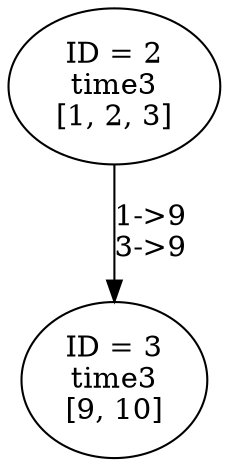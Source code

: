 // sccGraph3
digraph {
	3 [label="ID = 3
time3
[9, 10]"]
	2 [label="ID = 2
time3
[1, 2, 3]"]
	2 -> 3 [label="1->9
3->9
"]
}
